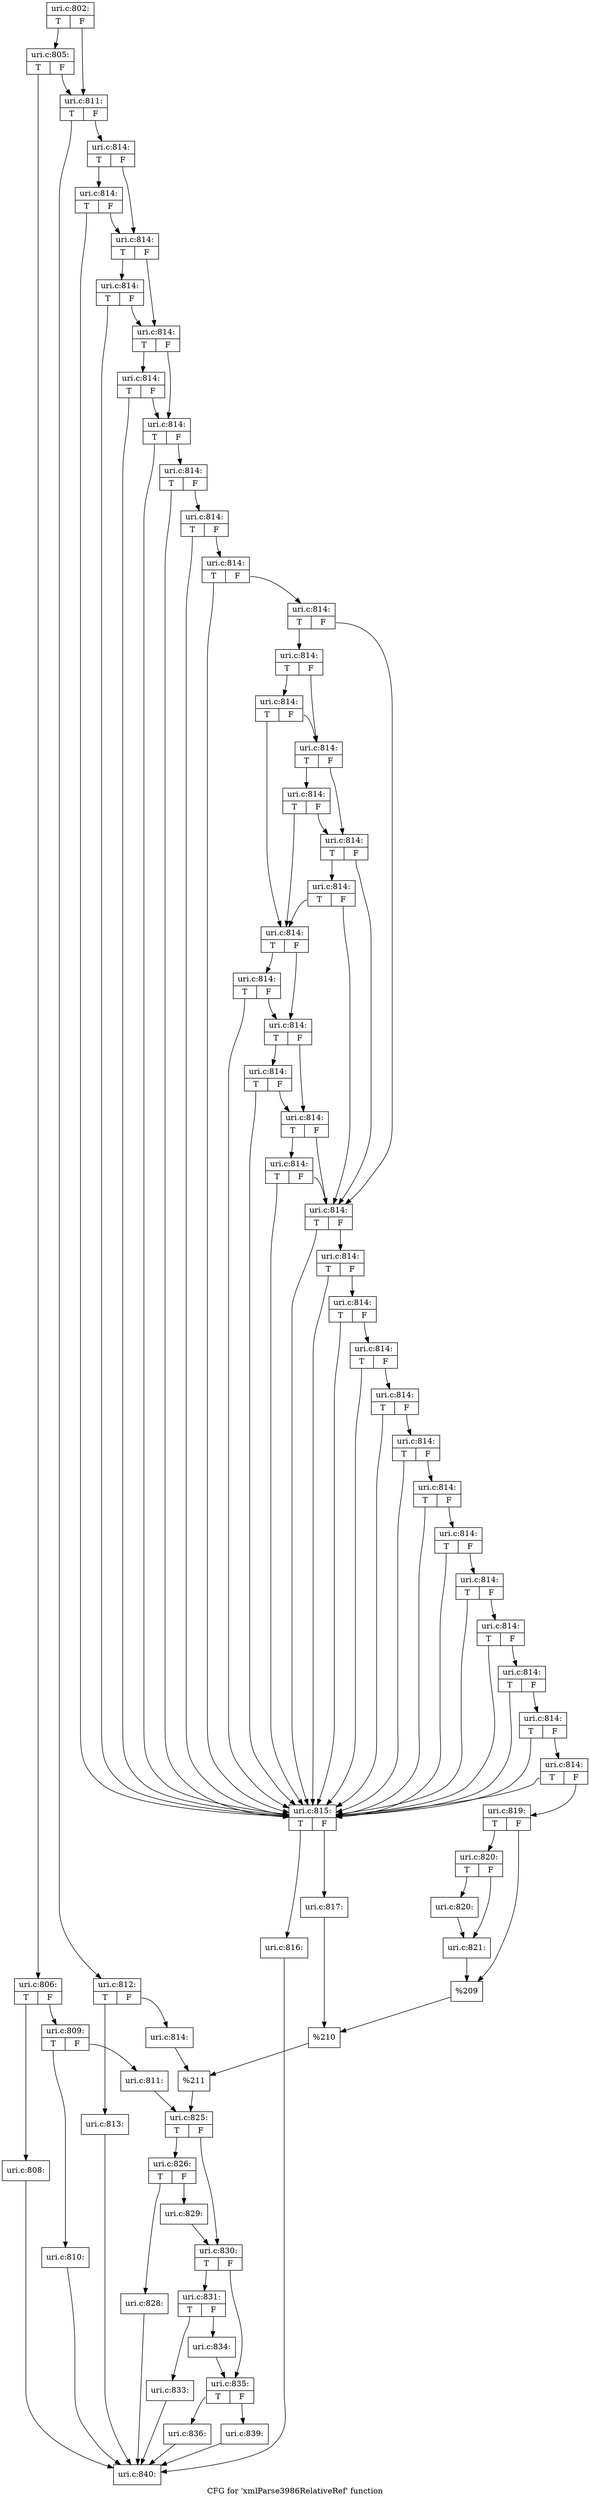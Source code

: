 digraph "CFG for 'xmlParse3986RelativeRef' function" {
	label="CFG for 'xmlParse3986RelativeRef' function";

	Node0x4990650 [shape=record,label="{uri.c:802:|{<s0>T|<s1>F}}"];
	Node0x4990650:s0 -> Node0x499f8f0;
	Node0x4990650:s1 -> Node0x499f8a0;
	Node0x499f8f0 [shape=record,label="{uri.c:805:|{<s0>T|<s1>F}}"];
	Node0x499f8f0:s0 -> Node0x499f800;
	Node0x499f8f0:s1 -> Node0x499f8a0;
	Node0x499f800 [shape=record,label="{uri.c:806:|{<s0>T|<s1>F}}"];
	Node0x499f800:s0 -> Node0x49a05f0;
	Node0x499f800:s1 -> Node0x49a0640;
	Node0x49a05f0 [shape=record,label="{uri.c:808:}"];
	Node0x49a05f0 -> Node0x499efc0;
	Node0x49a0640 [shape=record,label="{uri.c:809:|{<s0>T|<s1>F}}"];
	Node0x49a0640:s0 -> Node0x49a0dd0;
	Node0x49a0640:s1 -> Node0x49a0e20;
	Node0x49a0dd0 [shape=record,label="{uri.c:810:}"];
	Node0x49a0dd0 -> Node0x499efc0;
	Node0x49a0e20 [shape=record,label="{uri.c:811:}"];
	Node0x49a0e20 -> Node0x499f850;
	Node0x499f8a0 [shape=record,label="{uri.c:811:|{<s0>T|<s1>F}}"];
	Node0x499f8a0:s0 -> Node0x49a13d0;
	Node0x499f8a0:s1 -> Node0x49a1470;
	Node0x49a13d0 [shape=record,label="{uri.c:812:|{<s0>T|<s1>F}}"];
	Node0x49a13d0:s0 -> Node0x49a1b60;
	Node0x49a13d0:s1 -> Node0x49a1bb0;
	Node0x49a1b60 [shape=record,label="{uri.c:813:}"];
	Node0x49a1b60 -> Node0x499efc0;
	Node0x49a1bb0 [shape=record,label="{uri.c:814:}"];
	Node0x49a1bb0 -> Node0x49a1420;
	Node0x49a1470 [shape=record,label="{uri.c:814:|{<s0>T|<s1>F}}"];
	Node0x49a1470:s0 -> Node0x49a25a0;
	Node0x49a1470:s1 -> Node0x49a2550;
	Node0x49a25a0 [shape=record,label="{uri.c:814:|{<s0>T|<s1>F}}"];
	Node0x49a25a0:s0 -> Node0x49a2160;
	Node0x49a25a0:s1 -> Node0x49a2550;
	Node0x49a2550 [shape=record,label="{uri.c:814:|{<s0>T|<s1>F}}"];
	Node0x49a2550:s0 -> Node0x49a2ab0;
	Node0x49a2550:s1 -> Node0x49a2500;
	Node0x49a2ab0 [shape=record,label="{uri.c:814:|{<s0>T|<s1>F}}"];
	Node0x49a2ab0:s0 -> Node0x49a2160;
	Node0x49a2ab0:s1 -> Node0x49a2500;
	Node0x49a2500 [shape=record,label="{uri.c:814:|{<s0>T|<s1>F}}"];
	Node0x49a2500:s0 -> Node0x49a2f60;
	Node0x49a2500:s1 -> Node0x49a24b0;
	Node0x49a2f60 [shape=record,label="{uri.c:814:|{<s0>T|<s1>F}}"];
	Node0x49a2f60:s0 -> Node0x49a2160;
	Node0x49a2f60:s1 -> Node0x49a24b0;
	Node0x49a24b0 [shape=record,label="{uri.c:814:|{<s0>T|<s1>F}}"];
	Node0x49a24b0:s0 -> Node0x49a2160;
	Node0x49a24b0:s1 -> Node0x49a2460;
	Node0x49a2460 [shape=record,label="{uri.c:814:|{<s0>T|<s1>F}}"];
	Node0x49a2460:s0 -> Node0x49a2160;
	Node0x49a2460:s1 -> Node0x49a2410;
	Node0x49a2410 [shape=record,label="{uri.c:814:|{<s0>T|<s1>F}}"];
	Node0x49a2410:s0 -> Node0x49a2160;
	Node0x49a2410:s1 -> Node0x49a23c0;
	Node0x49a23c0 [shape=record,label="{uri.c:814:|{<s0>T|<s1>F}}"];
	Node0x49a23c0:s0 -> Node0x49a2160;
	Node0x49a23c0:s1 -> Node0x49a2370;
	Node0x49a2370 [shape=record,label="{uri.c:814:|{<s0>T|<s1>F}}"];
	Node0x49a2370:s0 -> Node0x49a3d20;
	Node0x49a2370:s1 -> Node0x49a2320;
	Node0x49a3d20 [shape=record,label="{uri.c:814:|{<s0>T|<s1>F}}"];
	Node0x49a3d20:s0 -> Node0x49a4040;
	Node0x49a3d20:s1 -> Node0x49a3ff0;
	Node0x49a4040 [shape=record,label="{uri.c:814:|{<s0>T|<s1>F}}"];
	Node0x49a4040:s0 -> Node0x49a3cd0;
	Node0x49a4040:s1 -> Node0x49a3ff0;
	Node0x49a3ff0 [shape=record,label="{uri.c:814:|{<s0>T|<s1>F}}"];
	Node0x49a3ff0:s0 -> Node0x49a4610;
	Node0x49a3ff0:s1 -> Node0x49a3fa0;
	Node0x49a4610 [shape=record,label="{uri.c:814:|{<s0>T|<s1>F}}"];
	Node0x49a4610:s0 -> Node0x49a3cd0;
	Node0x49a4610:s1 -> Node0x49a3fa0;
	Node0x49a3fa0 [shape=record,label="{uri.c:814:|{<s0>T|<s1>F}}"];
	Node0x49a3fa0:s0 -> Node0x49a4be0;
	Node0x49a3fa0:s1 -> Node0x49a2320;
	Node0x49a4be0 [shape=record,label="{uri.c:814:|{<s0>T|<s1>F}}"];
	Node0x49a4be0:s0 -> Node0x49a3cd0;
	Node0x49a4be0:s1 -> Node0x49a2320;
	Node0x49a3cd0 [shape=record,label="{uri.c:814:|{<s0>T|<s1>F}}"];
	Node0x49a3cd0:s0 -> Node0x49a5250;
	Node0x49a3cd0:s1 -> Node0x49a5200;
	Node0x49a5250 [shape=record,label="{uri.c:814:|{<s0>T|<s1>F}}"];
	Node0x49a5250:s0 -> Node0x49a2160;
	Node0x49a5250:s1 -> Node0x49a5200;
	Node0x49a5200 [shape=record,label="{uri.c:814:|{<s0>T|<s1>F}}"];
	Node0x49a5200:s0 -> Node0x49a5820;
	Node0x49a5200:s1 -> Node0x49a51b0;
	Node0x49a5820 [shape=record,label="{uri.c:814:|{<s0>T|<s1>F}}"];
	Node0x49a5820:s0 -> Node0x49a2160;
	Node0x49a5820:s1 -> Node0x49a51b0;
	Node0x49a51b0 [shape=record,label="{uri.c:814:|{<s0>T|<s1>F}}"];
	Node0x49a51b0:s0 -> Node0x49a5df0;
	Node0x49a51b0:s1 -> Node0x49a2320;
	Node0x49a5df0 [shape=record,label="{uri.c:814:|{<s0>T|<s1>F}}"];
	Node0x49a5df0:s0 -> Node0x49a2160;
	Node0x49a5df0:s1 -> Node0x49a2320;
	Node0x49a2320 [shape=record,label="{uri.c:814:|{<s0>T|<s1>F}}"];
	Node0x49a2320:s0 -> Node0x49a2160;
	Node0x49a2320:s1 -> Node0x49a6690;
	Node0x49a6690 [shape=record,label="{uri.c:814:|{<s0>T|<s1>F}}"];
	Node0x49a6690:s0 -> Node0x49a2160;
	Node0x49a6690:s1 -> Node0x49a6640;
	Node0x49a6640 [shape=record,label="{uri.c:814:|{<s0>T|<s1>F}}"];
	Node0x49a6640:s0 -> Node0x49a2160;
	Node0x49a6640:s1 -> Node0x49a65f0;
	Node0x49a65f0 [shape=record,label="{uri.c:814:|{<s0>T|<s1>F}}"];
	Node0x49a65f0:s0 -> Node0x49a2160;
	Node0x49a65f0:s1 -> Node0x49a65a0;
	Node0x49a65a0 [shape=record,label="{uri.c:814:|{<s0>T|<s1>F}}"];
	Node0x49a65a0:s0 -> Node0x49a2160;
	Node0x49a65a0:s1 -> Node0x49a6550;
	Node0x49a6550 [shape=record,label="{uri.c:814:|{<s0>T|<s1>F}}"];
	Node0x49a6550:s0 -> Node0x49a2160;
	Node0x49a6550:s1 -> Node0x49a6500;
	Node0x49a6500 [shape=record,label="{uri.c:814:|{<s0>T|<s1>F}}"];
	Node0x49a6500:s0 -> Node0x49a2160;
	Node0x49a6500:s1 -> Node0x49a64b0;
	Node0x49a64b0 [shape=record,label="{uri.c:814:|{<s0>T|<s1>F}}"];
	Node0x49a64b0:s0 -> Node0x49a2160;
	Node0x49a64b0:s1 -> Node0x49a6460;
	Node0x49a6460 [shape=record,label="{uri.c:814:|{<s0>T|<s1>F}}"];
	Node0x49a6460:s0 -> Node0x49a2160;
	Node0x49a6460:s1 -> Node0x49a6410;
	Node0x49a6410 [shape=record,label="{uri.c:814:|{<s0>T|<s1>F}}"];
	Node0x49a6410:s0 -> Node0x49a2160;
	Node0x49a6410:s1 -> Node0x49a63c0;
	Node0x49a63c0 [shape=record,label="{uri.c:814:|{<s0>T|<s1>F}}"];
	Node0x49a63c0:s0 -> Node0x49a2160;
	Node0x49a63c0:s1 -> Node0x49a22d0;
	Node0x49a22d0 [shape=record,label="{uri.c:814:|{<s0>T|<s1>F}}"];
	Node0x49a22d0:s0 -> Node0x49a2160;
	Node0x49a22d0:s1 -> Node0x49a2250;
	Node0x49a2250 [shape=record,label="{uri.c:814:|{<s0>T|<s1>F}}"];
	Node0x49a2250:s0 -> Node0x49a2160;
	Node0x49a2250:s1 -> Node0x49a2200;
	Node0x49a2160 [shape=record,label="{uri.c:815:|{<s0>T|<s1>F}}"];
	Node0x49a2160:s0 -> Node0x49a8c70;
	Node0x49a2160:s1 -> Node0x49a8fa0;
	Node0x49a8c70 [shape=record,label="{uri.c:816:}"];
	Node0x49a8c70 -> Node0x499efc0;
	Node0x49a8fa0 [shape=record,label="{uri.c:817:}"];
	Node0x49a8fa0 -> Node0x49a21b0;
	Node0x49a2200 [shape=record,label="{uri.c:819:|{<s0>T|<s1>F}}"];
	Node0x49a2200:s0 -> Node0x49a9320;
	Node0x49a2200:s1 -> Node0x49a9370;
	Node0x49a9320 [shape=record,label="{uri.c:820:|{<s0>T|<s1>F}}"];
	Node0x49a9320:s0 -> Node0x49a96b0;
	Node0x49a9320:s1 -> Node0x49a9700;
	Node0x49a96b0 [shape=record,label="{uri.c:820:}"];
	Node0x49a96b0 -> Node0x49a9700;
	Node0x49a9700 [shape=record,label="{uri.c:821:}"];
	Node0x49a9700 -> Node0x49a9370;
	Node0x49a9370 [shape=record,label="{%209}"];
	Node0x49a9370 -> Node0x49a21b0;
	Node0x49a21b0 [shape=record,label="{%210}"];
	Node0x49a21b0 -> Node0x49a1420;
	Node0x49a1420 [shape=record,label="{%211}"];
	Node0x49a1420 -> Node0x499f850;
	Node0x499f850 [shape=record,label="{uri.c:825:|{<s0>T|<s1>F}}"];
	Node0x499f850:s0 -> Node0x49aa330;
	Node0x499f850:s1 -> Node0x49aa380;
	Node0x49aa330 [shape=record,label="{uri.c:826:|{<s0>T|<s1>F}}"];
	Node0x49aa330:s0 -> Node0x49aabc0;
	Node0x49aa330:s1 -> Node0x49aac10;
	Node0x49aabc0 [shape=record,label="{uri.c:828:}"];
	Node0x49aabc0 -> Node0x499efc0;
	Node0x49aac10 [shape=record,label="{uri.c:829:}"];
	Node0x49aac10 -> Node0x49aa380;
	Node0x49aa380 [shape=record,label="{uri.c:830:|{<s0>T|<s1>F}}"];
	Node0x49aa380:s0 -> Node0x49ab1b0;
	Node0x49aa380:s1 -> Node0x49ab200;
	Node0x49ab1b0 [shape=record,label="{uri.c:831:|{<s0>T|<s1>F}}"];
	Node0x49ab1b0:s0 -> Node0x49aba40;
	Node0x49ab1b0:s1 -> Node0x49aba90;
	Node0x49aba40 [shape=record,label="{uri.c:833:}"];
	Node0x49aba40 -> Node0x499efc0;
	Node0x49aba90 [shape=record,label="{uri.c:834:}"];
	Node0x49aba90 -> Node0x49ab200;
	Node0x49ab200 [shape=record,label="{uri.c:835:|{<s0>T|<s1>F}}"];
	Node0x49ab200:s0 -> Node0x49ac030;
	Node0x49ab200:s1 -> Node0x49ac080;
	Node0x49ac030 [shape=record,label="{uri.c:836:}"];
	Node0x49ac030 -> Node0x499efc0;
	Node0x49ac080 [shape=record,label="{uri.c:839:}"];
	Node0x49ac080 -> Node0x499efc0;
	Node0x499efc0 [shape=record,label="{uri.c:840:}"];
}
